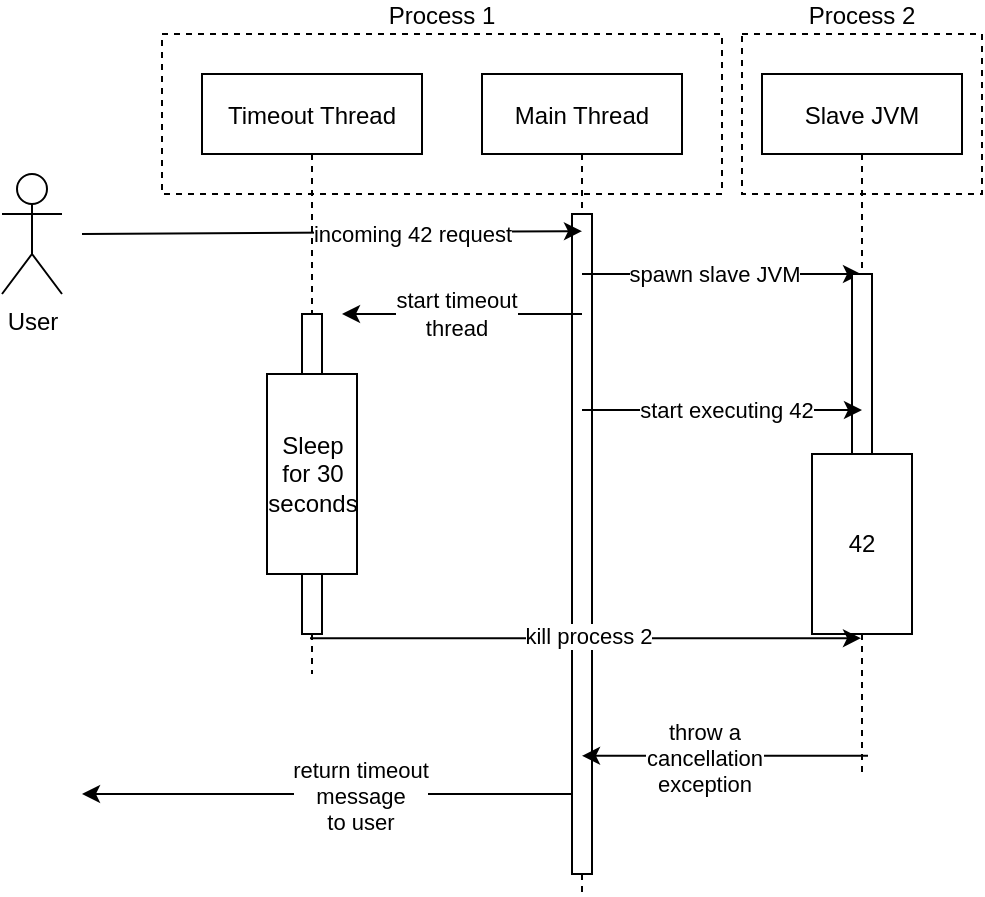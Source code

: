 <mxfile version="17.4.5" type="device"><diagram id="kgpKYQtTHZ0yAKxKKP6v" name="Page-1"><mxGraphModel dx="946" dy="615" grid="1" gridSize="10" guides="1" tooltips="1" connect="1" arrows="1" fold="1" page="1" pageScale="1" pageWidth="850" pageHeight="1100" math="0" shadow="0"><root><mxCell id="0"/><mxCell id="1" parent="0"/><mxCell id="uRgwALr_9p15Vt1gDqov-21" value="Process 1" style="rounded=0;whiteSpace=wrap;html=1;dashed=1;perimeterSpacing=0;fillColor=none;labelPosition=center;verticalLabelPosition=top;align=center;verticalAlign=bottom;" vertex="1" parent="1"><mxGeometry x="230" y="70" width="280" height="80" as="geometry"/></mxCell><mxCell id="3nuBFxr9cyL0pnOWT2aG-1" value="Main Thread" style="shape=umlLifeline;perimeter=lifelinePerimeter;container=1;collapsible=0;recursiveResize=0;rounded=0;shadow=0;strokeWidth=1;" parent="1" vertex="1"><mxGeometry x="390" y="90" width="100" height="410" as="geometry"/></mxCell><mxCell id="3nuBFxr9cyL0pnOWT2aG-2" value="" style="points=[];perimeter=orthogonalPerimeter;rounded=0;shadow=0;strokeWidth=1;" parent="3nuBFxr9cyL0pnOWT2aG-1" vertex="1"><mxGeometry x="45" y="70" width="10" height="330" as="geometry"/></mxCell><mxCell id="uRgwALr_9p15Vt1gDqov-3" value="" style="endArrow=classic;html=1;rounded=0;" edge="1" parent="3nuBFxr9cyL0pnOWT2aG-1" target="3nuBFxr9cyL0pnOWT2aG-5"><mxGeometry width="50" height="50" relative="1" as="geometry"><mxPoint x="50" y="100" as="sourcePoint"/><mxPoint x="100" y="50" as="targetPoint"/></mxGeometry></mxCell><mxCell id="uRgwALr_9p15Vt1gDqov-4" value="spawn slave JVM" style="edgeLabel;html=1;align=center;verticalAlign=middle;resizable=0;points=[];" vertex="1" connectable="0" parent="uRgwALr_9p15Vt1gDqov-3"><mxGeometry x="0.127" y="-3" relative="1" as="geometry"><mxPoint x="-13" y="-3" as="offset"/></mxGeometry></mxCell><mxCell id="uRgwALr_9p15Vt1gDqov-5" value="" style="endArrow=classic;html=1;rounded=0;" edge="1" parent="3nuBFxr9cyL0pnOWT2aG-1"><mxGeometry width="50" height="50" relative="1" as="geometry"><mxPoint x="50" y="120" as="sourcePoint"/><mxPoint x="-70" y="120" as="targetPoint"/></mxGeometry></mxCell><mxCell id="uRgwALr_9p15Vt1gDqov-6" value="start timeout&lt;br&gt;thread" style="edgeLabel;html=1;align=center;verticalAlign=middle;resizable=0;points=[];" vertex="1" connectable="0" parent="uRgwALr_9p15Vt1gDqov-5"><mxGeometry x="0.05" y="4" relative="1" as="geometry"><mxPoint y="-4" as="offset"/></mxGeometry></mxCell><mxCell id="3nuBFxr9cyL0pnOWT2aG-5" value="Slave JVM" style="shape=umlLifeline;perimeter=lifelinePerimeter;container=1;collapsible=0;recursiveResize=0;rounded=0;shadow=0;strokeWidth=1;" parent="1" vertex="1"><mxGeometry x="530" y="90" width="100" height="350" as="geometry"/></mxCell><mxCell id="3nuBFxr9cyL0pnOWT2aG-6" value="" style="points=[];perimeter=orthogonalPerimeter;rounded=0;shadow=0;strokeWidth=1;" parent="3nuBFxr9cyL0pnOWT2aG-5" vertex="1"><mxGeometry x="45" y="100" width="10" height="180" as="geometry"/></mxCell><mxCell id="uRgwALr_9p15Vt1gDqov-10" value="42" style="rounded=0;whiteSpace=wrap;html=1;" vertex="1" parent="3nuBFxr9cyL0pnOWT2aG-5"><mxGeometry x="25" y="190" width="50" height="90" as="geometry"/></mxCell><mxCell id="uRgwALr_9p15Vt1gDqov-1" value="Timeout Thread" style="shape=umlLifeline;perimeter=lifelinePerimeter;container=1;collapsible=0;recursiveResize=0;rounded=0;shadow=0;strokeWidth=1;" vertex="1" parent="1"><mxGeometry x="250" y="90" width="110" height="300" as="geometry"/></mxCell><mxCell id="uRgwALr_9p15Vt1gDqov-2" value="" style="points=[];perimeter=orthogonalPerimeter;rounded=0;shadow=0;strokeWidth=1;" vertex="1" parent="uRgwALr_9p15Vt1gDqov-1"><mxGeometry x="50" y="120" width="10" height="160" as="geometry"/></mxCell><mxCell id="uRgwALr_9p15Vt1gDqov-7" value="Sleep for 30 seconds" style="whiteSpace=wrap;html=1;" vertex="1" parent="uRgwALr_9p15Vt1gDqov-1"><mxGeometry x="32.5" y="150" width="45" height="100" as="geometry"/></mxCell><mxCell id="uRgwALr_9p15Vt1gDqov-8" value="" style="endArrow=classic;html=1;rounded=0;entryX=0.5;entryY=0.48;entryDx=0;entryDy=0;entryPerimeter=0;" edge="1" parent="1" source="3nuBFxr9cyL0pnOWT2aG-1" target="3nuBFxr9cyL0pnOWT2aG-5"><mxGeometry width="50" height="50" relative="1" as="geometry"><mxPoint x="440" y="280" as="sourcePoint"/><mxPoint x="490" y="230" as="targetPoint"/></mxGeometry></mxCell><mxCell id="uRgwALr_9p15Vt1gDqov-9" value="&lt;div&gt;start executing 42&lt;/div&gt;" style="edgeLabel;html=1;align=center;verticalAlign=middle;resizable=0;points=[];" vertex="1" connectable="0" parent="uRgwALr_9p15Vt1gDqov-8"><mxGeometry x="-0.167" y="-3" relative="1" as="geometry"><mxPoint x="13" y="-3" as="offset"/></mxGeometry></mxCell><mxCell id="uRgwALr_9p15Vt1gDqov-11" value="" style="endArrow=classic;html=1;rounded=0;exitX=0.4;exitY=1.013;exitDx=0;exitDy=0;exitPerimeter=0;" edge="1" parent="1" source="uRgwALr_9p15Vt1gDqov-2" target="3nuBFxr9cyL0pnOWT2aG-5"><mxGeometry width="50" height="50" relative="1" as="geometry"><mxPoint x="310" y="420" as="sourcePoint"/><mxPoint x="360" y="370" as="targetPoint"/></mxGeometry></mxCell><mxCell id="uRgwALr_9p15Vt1gDqov-12" value="kill process 2" style="edgeLabel;html=1;align=center;verticalAlign=middle;resizable=0;points=[];" vertex="1" connectable="0" parent="uRgwALr_9p15Vt1gDqov-11"><mxGeometry x="0.146" relative="1" as="geometry"><mxPoint x="-19" y="-1" as="offset"/></mxGeometry></mxCell><mxCell id="uRgwALr_9p15Vt1gDqov-13" value="" style="endArrow=classic;html=1;rounded=0;exitX=0.53;exitY=0.974;exitDx=0;exitDy=0;exitPerimeter=0;" edge="1" parent="1" source="3nuBFxr9cyL0pnOWT2aG-5" target="3nuBFxr9cyL0pnOWT2aG-1"><mxGeometry width="50" height="50" relative="1" as="geometry"><mxPoint x="510" y="440" as="sourcePoint"/><mxPoint x="440" y="393" as="targetPoint"/></mxGeometry></mxCell><mxCell id="uRgwALr_9p15Vt1gDqov-14" value="throw a&lt;br&gt;cancellation&lt;br&gt;exception" style="edgeLabel;html=1;align=center;verticalAlign=middle;resizable=0;points=[];" vertex="1" connectable="0" parent="uRgwALr_9p15Vt1gDqov-13"><mxGeometry x="0.149" y="1" relative="1" as="geometry"><mxPoint as="offset"/></mxGeometry></mxCell><mxCell id="uRgwALr_9p15Vt1gDqov-15" value="" style="endArrow=classic;html=1;rounded=0;" edge="1" parent="1" source="3nuBFxr9cyL0pnOWT2aG-2"><mxGeometry width="50" height="50" relative="1" as="geometry"><mxPoint x="370" y="480" as="sourcePoint"/><mxPoint x="190" y="450" as="targetPoint"/></mxGeometry></mxCell><mxCell id="uRgwALr_9p15Vt1gDqov-16" value="return timeout&lt;br&gt;message&lt;br&gt;to user" style="edgeLabel;html=1;align=center;verticalAlign=middle;resizable=0;points=[];" vertex="1" connectable="0" parent="uRgwALr_9p15Vt1gDqov-15"><mxGeometry x="-0.277" y="3" relative="1" as="geometry"><mxPoint x="-18" y="-2" as="offset"/></mxGeometry></mxCell><mxCell id="uRgwALr_9p15Vt1gDqov-17" value="" style="endArrow=classic;html=1;rounded=0;entryX=0.5;entryY=0.026;entryDx=0;entryDy=0;entryPerimeter=0;" edge="1" parent="1" target="3nuBFxr9cyL0pnOWT2aG-2"><mxGeometry width="50" height="50" relative="1" as="geometry"><mxPoint x="190" y="170" as="sourcePoint"/><mxPoint x="390" y="140" as="targetPoint"/></mxGeometry></mxCell><mxCell id="uRgwALr_9p15Vt1gDqov-18" value="incoming 42 request" style="edgeLabel;html=1;align=center;verticalAlign=middle;resizable=0;points=[];" vertex="1" connectable="0" parent="uRgwALr_9p15Vt1gDqov-17"><mxGeometry x="-0.54" y="-1" relative="1" as="geometry"><mxPoint x="107" y="-1" as="offset"/></mxGeometry></mxCell><mxCell id="uRgwALr_9p15Vt1gDqov-19" value="User" style="shape=umlActor;verticalLabelPosition=bottom;verticalAlign=top;html=1;outlineConnect=0;" vertex="1" parent="1"><mxGeometry x="150" y="140" width="30" height="60" as="geometry"/></mxCell><mxCell id="uRgwALr_9p15Vt1gDqov-22" value="Process 2" style="rounded=0;whiteSpace=wrap;html=1;dashed=1;perimeterSpacing=0;fillColor=none;labelPosition=center;verticalLabelPosition=top;align=center;verticalAlign=bottom;" vertex="1" parent="1"><mxGeometry x="520" y="70" width="120" height="80" as="geometry"/></mxCell></root></mxGraphModel></diagram></mxfile>